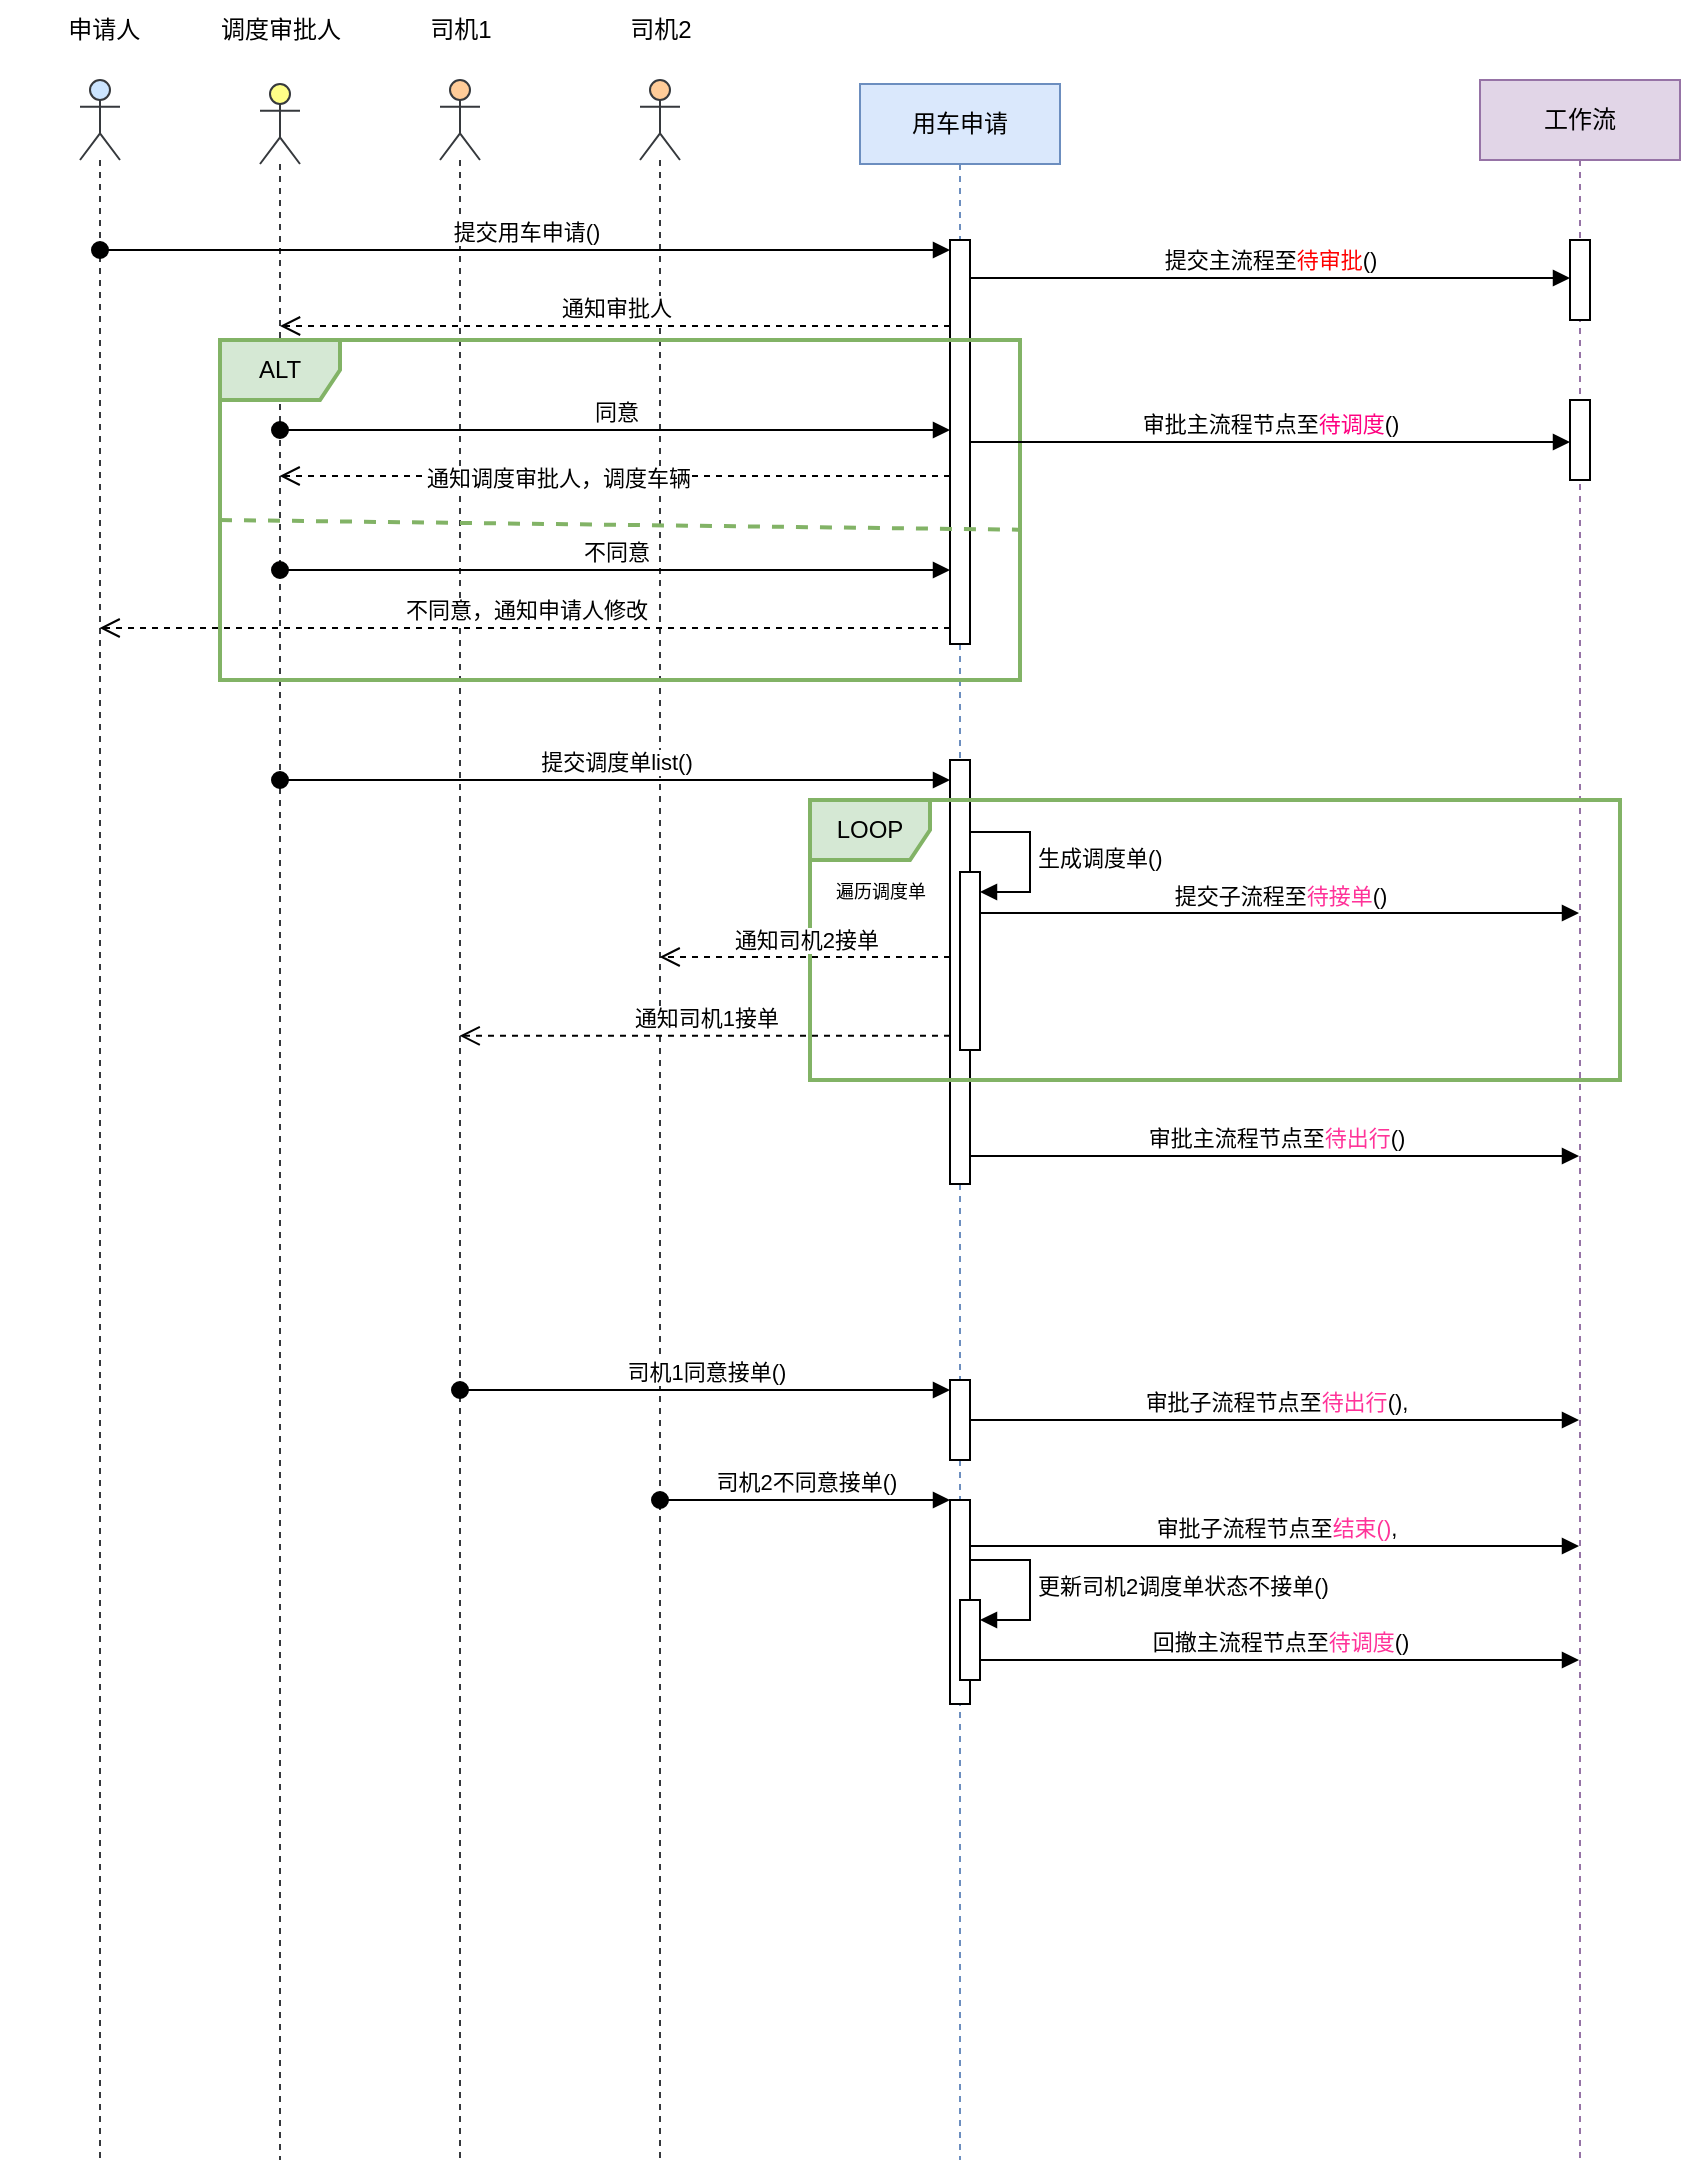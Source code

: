 <mxfile version="23.1.5" type="github">
  <diagram name="Page-1" id="2YBvvXClWsGukQMizWep">
    <mxGraphModel dx="1430" dy="757" grid="1" gridSize="10" guides="1" tooltips="1" connect="1" arrows="1" fold="1" page="1" pageScale="1" pageWidth="850" pageHeight="1100" math="0" shadow="0">
      <root>
        <mxCell id="0" />
        <mxCell id="1" parent="0" />
        <mxCell id="D4wGT1ROHJTCQSgqDbSM-2" value="" style="shape=umlLifeline;perimeter=lifelinePerimeter;whiteSpace=wrap;html=1;container=1;dropTarget=0;collapsible=0;recursiveResize=0;outlineConnect=0;portConstraint=eastwest;newEdgeStyle={&quot;curved&quot;:0,&quot;rounded&quot;:0};participant=umlActor;fillColor=#cce5ff;strokeColor=#36393d;" vertex="1" parent="1">
          <mxGeometry x="60" y="70" width="20" height="1040" as="geometry" />
        </mxCell>
        <mxCell id="D4wGT1ROHJTCQSgqDbSM-4" value="&amp;nbsp; &amp;nbsp; &amp;nbsp; &amp;nbsp;申请人" style="text;html=1;align=center;verticalAlign=middle;resizable=0;points=[];autosize=1;strokeColor=none;fillColor=none;" vertex="1" parent="1">
          <mxGeometry x="20" y="30" width="80" height="30" as="geometry" />
        </mxCell>
        <mxCell id="D4wGT1ROHJTCQSgqDbSM-5" value="" style="shape=umlLifeline;perimeter=lifelinePerimeter;whiteSpace=wrap;html=1;container=1;dropTarget=0;collapsible=0;recursiveResize=0;outlineConnect=0;portConstraint=eastwest;newEdgeStyle={&quot;curved&quot;:0,&quot;rounded&quot;:0};participant=umlActor;fillColor=#ffff88;strokeColor=#36393d;" vertex="1" parent="1">
          <mxGeometry x="150" y="72" width="20" height="1038" as="geometry" />
        </mxCell>
        <mxCell id="D4wGT1ROHJTCQSgqDbSM-6" value="调度审批人" style="text;html=1;align=center;verticalAlign=middle;resizable=0;points=[];autosize=1;strokeColor=none;fillColor=none;" vertex="1" parent="1">
          <mxGeometry x="120" y="30" width="80" height="30" as="geometry" />
        </mxCell>
        <mxCell id="D4wGT1ROHJTCQSgqDbSM-7" value="" style="shape=umlLifeline;perimeter=lifelinePerimeter;whiteSpace=wrap;html=1;container=1;dropTarget=0;collapsible=0;recursiveResize=0;outlineConnect=0;portConstraint=eastwest;newEdgeStyle={&quot;curved&quot;:0,&quot;rounded&quot;:0};participant=umlActor;fillColor=#ffcc99;strokeColor=#36393d;" vertex="1" parent="1">
          <mxGeometry x="240" y="70" width="20" height="1040" as="geometry" />
        </mxCell>
        <mxCell id="D4wGT1ROHJTCQSgqDbSM-8" value="司机1" style="text;html=1;align=center;verticalAlign=middle;resizable=0;points=[];autosize=1;strokeColor=none;fillColor=none;" vertex="1" parent="1">
          <mxGeometry x="225" y="30" width="50" height="30" as="geometry" />
        </mxCell>
        <mxCell id="D4wGT1ROHJTCQSgqDbSM-10" value="用车申请" style="shape=umlLifeline;perimeter=lifelinePerimeter;whiteSpace=wrap;html=1;container=1;dropTarget=0;collapsible=0;recursiveResize=0;outlineConnect=0;portConstraint=eastwest;newEdgeStyle={&quot;curved&quot;:0,&quot;rounded&quot;:0};fillColor=#dae8fc;strokeColor=#6c8ebf;" vertex="1" parent="1">
          <mxGeometry x="450" y="72" width="100" height="1038" as="geometry" />
        </mxCell>
        <mxCell id="D4wGT1ROHJTCQSgqDbSM-14" value="" style="html=1;points=[[0,0,0,0,5],[0,1,0,0,-5],[1,0,0,0,5],[1,1,0,0,-5]];perimeter=orthogonalPerimeter;outlineConnect=0;targetShapes=umlLifeline;portConstraint=eastwest;newEdgeStyle={&quot;curved&quot;:0,&quot;rounded&quot;:0};" vertex="1" parent="D4wGT1ROHJTCQSgqDbSM-10">
          <mxGeometry x="45" y="78" width="10" height="202" as="geometry" />
        </mxCell>
        <mxCell id="D4wGT1ROHJTCQSgqDbSM-32" value="" style="html=1;points=[[0,0,0,0,5],[0,1,0,0,-5],[1,0,0,0,5],[1,1,0,0,-5]];perimeter=orthogonalPerimeter;outlineConnect=0;targetShapes=umlLifeline;portConstraint=eastwest;newEdgeStyle={&quot;curved&quot;:0,&quot;rounded&quot;:0};" vertex="1" parent="D4wGT1ROHJTCQSgqDbSM-10">
          <mxGeometry x="45" y="338" width="10" height="212" as="geometry" />
        </mxCell>
        <mxCell id="D4wGT1ROHJTCQSgqDbSM-37" value="" style="html=1;points=[[0,0,0,0,5],[0,1,0,0,-5],[1,0,0,0,5],[1,1,0,0,-5]];perimeter=orthogonalPerimeter;outlineConnect=0;targetShapes=umlLifeline;portConstraint=eastwest;newEdgeStyle={&quot;curved&quot;:0,&quot;rounded&quot;:0};" vertex="1" parent="D4wGT1ROHJTCQSgqDbSM-10">
          <mxGeometry x="50" y="394" width="10" height="89" as="geometry" />
        </mxCell>
        <mxCell id="D4wGT1ROHJTCQSgqDbSM-38" value="生成调度单()" style="html=1;align=left;spacingLeft=2;endArrow=block;rounded=0;edgeStyle=orthogonalEdgeStyle;curved=0;rounded=0;" edge="1" target="D4wGT1ROHJTCQSgqDbSM-37" parent="D4wGT1ROHJTCQSgqDbSM-10">
          <mxGeometry x="0.005" relative="1" as="geometry">
            <mxPoint x="55" y="374" as="sourcePoint" />
            <Array as="points">
              <mxPoint x="85" y="404" />
            </Array>
            <mxPoint as="offset" />
          </mxGeometry>
        </mxCell>
        <mxCell id="D4wGT1ROHJTCQSgqDbSM-57" value="" style="html=1;points=[[0,0,0,0,5],[0,1,0,0,-5],[1,0,0,0,5],[1,1,0,0,-5]];perimeter=orthogonalPerimeter;outlineConnect=0;targetShapes=umlLifeline;portConstraint=eastwest;newEdgeStyle={&quot;curved&quot;:0,&quot;rounded&quot;:0};" vertex="1" parent="D4wGT1ROHJTCQSgqDbSM-10">
          <mxGeometry x="45" y="648" width="10" height="40" as="geometry" />
        </mxCell>
        <mxCell id="D4wGT1ROHJTCQSgqDbSM-64" value="" style="html=1;points=[[0,0,0,0,5],[0,1,0,0,-5],[1,0,0,0,5],[1,1,0,0,-5]];perimeter=orthogonalPerimeter;outlineConnect=0;targetShapes=umlLifeline;portConstraint=eastwest;newEdgeStyle={&quot;curved&quot;:0,&quot;rounded&quot;:0};" vertex="1" parent="D4wGT1ROHJTCQSgqDbSM-10">
          <mxGeometry x="45" y="708" width="10" height="102" as="geometry" />
        </mxCell>
        <mxCell id="D4wGT1ROHJTCQSgqDbSM-65" value="" style="html=1;points=[[0,0,0,0,5],[0,1,0,0,-5],[1,0,0,0,5],[1,1,0,0,-5]];perimeter=orthogonalPerimeter;outlineConnect=0;targetShapes=umlLifeline;portConstraint=eastwest;newEdgeStyle={&quot;curved&quot;:0,&quot;rounded&quot;:0};" vertex="1" parent="D4wGT1ROHJTCQSgqDbSM-10">
          <mxGeometry x="50" y="758" width="10" height="40" as="geometry" />
        </mxCell>
        <mxCell id="D4wGT1ROHJTCQSgqDbSM-66" value="更新司机2调度单状态不接单()" style="html=1;align=left;spacingLeft=2;endArrow=block;rounded=0;edgeStyle=orthogonalEdgeStyle;curved=0;rounded=0;" edge="1" target="D4wGT1ROHJTCQSgqDbSM-65" parent="D4wGT1ROHJTCQSgqDbSM-10">
          <mxGeometry relative="1" as="geometry">
            <mxPoint x="55" y="738" as="sourcePoint" />
            <Array as="points">
              <mxPoint x="85" y="768" />
            </Array>
          </mxGeometry>
        </mxCell>
        <mxCell id="D4wGT1ROHJTCQSgqDbSM-11" value="" style="shape=umlLifeline;perimeter=lifelinePerimeter;whiteSpace=wrap;html=1;container=1;dropTarget=0;collapsible=0;recursiveResize=0;outlineConnect=0;portConstraint=eastwest;newEdgeStyle={&quot;curved&quot;:0,&quot;rounded&quot;:0};participant=umlActor;fillColor=#ffcc99;strokeColor=#36393d;" vertex="1" parent="1">
          <mxGeometry x="340" y="70" width="20" height="1040" as="geometry" />
        </mxCell>
        <mxCell id="D4wGT1ROHJTCQSgqDbSM-13" value="司机2" style="text;html=1;align=center;verticalAlign=middle;resizable=0;points=[];autosize=1;strokeColor=none;fillColor=none;" vertex="1" parent="1">
          <mxGeometry x="325" y="30" width="50" height="30" as="geometry" />
        </mxCell>
        <mxCell id="D4wGT1ROHJTCQSgqDbSM-15" value="提交用车申请()" style="html=1;verticalAlign=bottom;startArrow=oval;endArrow=block;startSize=8;curved=0;rounded=0;entryX=0;entryY=0;entryDx=0;entryDy=5;" edge="1" target="D4wGT1ROHJTCQSgqDbSM-14" parent="1" source="D4wGT1ROHJTCQSgqDbSM-2">
          <mxGeometry x="-0.001" relative="1" as="geometry">
            <mxPoint x="425" y="155" as="sourcePoint" />
            <mxPoint as="offset" />
          </mxGeometry>
        </mxCell>
        <mxCell id="D4wGT1ROHJTCQSgqDbSM-18" value="通知审批人" style="html=1;verticalAlign=bottom;endArrow=open;dashed=1;endSize=8;curved=0;rounded=0;" edge="1" parent="1" target="D4wGT1ROHJTCQSgqDbSM-5">
          <mxGeometry relative="1" as="geometry">
            <mxPoint x="495" y="193.0" as="sourcePoint" />
            <mxPoint x="165" y="193.0" as="targetPoint" />
          </mxGeometry>
        </mxCell>
        <mxCell id="D4wGT1ROHJTCQSgqDbSM-19" value="同意" style="html=1;verticalAlign=bottom;startArrow=oval;startFill=1;endArrow=block;startSize=8;curved=0;rounded=0;" edge="1" parent="1">
          <mxGeometry width="60" relative="1" as="geometry">
            <mxPoint x="160" y="245" as="sourcePoint" />
            <mxPoint x="495" y="245.0" as="targetPoint" />
          </mxGeometry>
        </mxCell>
        <mxCell id="D4wGT1ROHJTCQSgqDbSM-25" value="不同意，通知申请人修改" style="html=1;verticalAlign=bottom;endArrow=open;dashed=1;endSize=8;curved=0;rounded=0;" edge="1" parent="1" source="D4wGT1ROHJTCQSgqDbSM-14">
          <mxGeometry relative="1" as="geometry">
            <mxPoint x="500" y="344" as="sourcePoint" />
            <mxPoint x="69.81" y="344" as="targetPoint" />
          </mxGeometry>
        </mxCell>
        <mxCell id="D4wGT1ROHJTCQSgqDbSM-27" value="ALT" style="shape=umlFrame;whiteSpace=wrap;html=1;pointerEvents=0;fillColor=#d5e8d4;strokeColor=#82b366;strokeWidth=2;" vertex="1" parent="1">
          <mxGeometry x="130" y="200" width="400" height="170" as="geometry" />
        </mxCell>
        <mxCell id="D4wGT1ROHJTCQSgqDbSM-28" value="" style="endArrow=none;startArrow=none;endFill=0;startFill=0;endSize=8;html=1;verticalAlign=bottom;dashed=1;labelBackgroundColor=none;rounded=0;entryX=1.002;entryY=0.558;entryDx=0;entryDy=0;entryPerimeter=0;fillColor=#d5e8d4;strokeColor=#82b366;strokeWidth=2;" edge="1" parent="1" target="D4wGT1ROHJTCQSgqDbSM-27">
          <mxGeometry width="160" relative="1" as="geometry">
            <mxPoint x="130" y="290" as="sourcePoint" />
            <mxPoint x="520" y="290" as="targetPoint" />
          </mxGeometry>
        </mxCell>
        <mxCell id="D4wGT1ROHJTCQSgqDbSM-29" value="不同意" style="html=1;verticalAlign=bottom;startArrow=oval;startFill=1;endArrow=block;startSize=8;curved=0;rounded=0;" edge="1" parent="1">
          <mxGeometry width="60" relative="1" as="geometry">
            <mxPoint x="160" y="315" as="sourcePoint" />
            <mxPoint x="495" y="315" as="targetPoint" />
          </mxGeometry>
        </mxCell>
        <mxCell id="D4wGT1ROHJTCQSgqDbSM-30" value="" style="html=1;verticalAlign=bottom;endArrow=open;dashed=1;endSize=8;curved=0;rounded=0;" edge="1" parent="1">
          <mxGeometry relative="1" as="geometry">
            <mxPoint x="495" y="268" as="sourcePoint" />
            <mxPoint x="159.81" y="268" as="targetPoint" />
          </mxGeometry>
        </mxCell>
        <mxCell id="D4wGT1ROHJTCQSgqDbSM-31" value="通知调度审批人，调度车辆" style="edgeLabel;html=1;align=center;verticalAlign=middle;resizable=0;points=[];" vertex="1" connectable="0" parent="D4wGT1ROHJTCQSgqDbSM-30">
          <mxGeometry x="0.17" y="1" relative="1" as="geometry">
            <mxPoint as="offset" />
          </mxGeometry>
        </mxCell>
        <mxCell id="D4wGT1ROHJTCQSgqDbSM-36" value="提交调度单list()" style="html=1;verticalAlign=bottom;startArrow=oval;startFill=1;endArrow=block;startSize=8;curved=0;rounded=0;" edge="1" parent="1">
          <mxGeometry width="60" relative="1" as="geometry">
            <mxPoint x="160" y="420" as="sourcePoint" />
            <mxPoint x="495" y="420" as="targetPoint" />
          </mxGeometry>
        </mxCell>
        <mxCell id="D4wGT1ROHJTCQSgqDbSM-39" value="工作流" style="shape=umlLifeline;perimeter=lifelinePerimeter;whiteSpace=wrap;html=1;container=1;dropTarget=0;collapsible=0;recursiveResize=0;outlineConnect=0;portConstraint=eastwest;newEdgeStyle={&quot;curved&quot;:0,&quot;rounded&quot;:0};fillColor=#e1d5e7;strokeColor=#9673a6;" vertex="1" parent="1">
          <mxGeometry x="760" y="70" width="100" height="1040" as="geometry" />
        </mxCell>
        <mxCell id="D4wGT1ROHJTCQSgqDbSM-44" value="" style="html=1;points=[[0,0,0,0,5],[0,1,0,0,-5],[1,0,0,0,5],[1,1,0,0,-5]];perimeter=orthogonalPerimeter;outlineConnect=0;targetShapes=umlLifeline;portConstraint=eastwest;newEdgeStyle={&quot;curved&quot;:0,&quot;rounded&quot;:0};" vertex="1" parent="D4wGT1ROHJTCQSgqDbSM-39">
          <mxGeometry x="45" y="80" width="10" height="40" as="geometry" />
        </mxCell>
        <mxCell id="D4wGT1ROHJTCQSgqDbSM-46" value="" style="html=1;points=[[0,0,0,0,5],[0,1,0,0,-5],[1,0,0,0,5],[1,1,0,0,-5]];perimeter=orthogonalPerimeter;outlineConnect=0;targetShapes=umlLifeline;portConstraint=eastwest;newEdgeStyle={&quot;curved&quot;:0,&quot;rounded&quot;:0};" vertex="1" parent="D4wGT1ROHJTCQSgqDbSM-39">
          <mxGeometry x="45" y="160" width="10" height="40" as="geometry" />
        </mxCell>
        <mxCell id="D4wGT1ROHJTCQSgqDbSM-43" value="提交主流程至&lt;font color=&quot;#ff0000&quot;&gt;待审批&lt;/font&gt;()" style="html=1;verticalAlign=bottom;endArrow=block;curved=0;rounded=0;" edge="1" parent="1" target="D4wGT1ROHJTCQSgqDbSM-44">
          <mxGeometry width="80" relative="1" as="geometry">
            <mxPoint x="505" y="169" as="sourcePoint" />
            <mxPoint x="809.5" y="169" as="targetPoint" />
          </mxGeometry>
        </mxCell>
        <mxCell id="D4wGT1ROHJTCQSgqDbSM-45" value="审批主流程节点至&lt;font color=&quot;#ff0080&quot;&gt;待调度&lt;/font&gt;()" style="html=1;verticalAlign=bottom;endArrow=block;curved=0;rounded=0;" edge="1" parent="1" source="D4wGT1ROHJTCQSgqDbSM-14" target="D4wGT1ROHJTCQSgqDbSM-46">
          <mxGeometry width="80" relative="1" as="geometry">
            <mxPoint x="540" y="250" as="sourcePoint" />
            <mxPoint x="620" y="250" as="targetPoint" />
          </mxGeometry>
        </mxCell>
        <mxCell id="D4wGT1ROHJTCQSgqDbSM-47" value="LOOP" style="shape=umlFrame;whiteSpace=wrap;html=1;pointerEvents=0;fillColor=#d5e8d4;strokeColor=#82b366;strokeWidth=2;" vertex="1" parent="1">
          <mxGeometry x="425" y="430" width="405" height="140" as="geometry" />
        </mxCell>
        <mxCell id="D4wGT1ROHJTCQSgqDbSM-48" value="&lt;font style=&quot;font-size: 9px;&quot;&gt;遍历调度单&lt;/font&gt;" style="text;html=1;align=center;verticalAlign=middle;resizable=0;points=[];autosize=1;strokeColor=none;fillColor=none;" vertex="1" parent="1">
          <mxGeometry x="425" y="460" width="70" height="30" as="geometry" />
        </mxCell>
        <mxCell id="D4wGT1ROHJTCQSgqDbSM-49" value="提交子流程至&lt;font color=&quot;#ff3399&quot;&gt;待接单&lt;/font&gt;()" style="html=1;verticalAlign=bottom;endArrow=block;curved=0;rounded=0;" edge="1" parent="1">
          <mxGeometry width="80" relative="1" as="geometry">
            <mxPoint x="510" y="486.5" as="sourcePoint" />
            <mxPoint x="809.5" y="486.5" as="targetPoint" />
          </mxGeometry>
        </mxCell>
        <mxCell id="D4wGT1ROHJTCQSgqDbSM-50" value="审批主流程节点至&lt;font color=&quot;#ff3399&quot;&gt;待出行&lt;/font&gt;()" style="html=1;verticalAlign=bottom;endArrow=block;curved=0;rounded=0;" edge="1" parent="1">
          <mxGeometry width="80" relative="1" as="geometry">
            <mxPoint x="505" y="608" as="sourcePoint" />
            <mxPoint x="809.5" y="608" as="targetPoint" />
          </mxGeometry>
        </mxCell>
        <mxCell id="D4wGT1ROHJTCQSgqDbSM-55" value="通知司机1接单" style="html=1;verticalAlign=bottom;endArrow=open;dashed=1;endSize=8;curved=0;rounded=0;" edge="1" parent="1" source="D4wGT1ROHJTCQSgqDbSM-32">
          <mxGeometry relative="1" as="geometry">
            <mxPoint x="500" y="547.93" as="sourcePoint" />
            <mxPoint x="249.81" y="547.93" as="targetPoint" />
          </mxGeometry>
        </mxCell>
        <mxCell id="D4wGT1ROHJTCQSgqDbSM-56" value="通知司机2接单" style="html=1;verticalAlign=bottom;endArrow=open;dashed=1;endSize=8;curved=0;rounded=0;" edge="1" parent="1">
          <mxGeometry relative="1" as="geometry">
            <mxPoint x="495" y="508.5" as="sourcePoint" />
            <mxPoint x="349.81" y="508.5" as="targetPoint" />
          </mxGeometry>
        </mxCell>
        <mxCell id="D4wGT1ROHJTCQSgqDbSM-58" value="司机1同意接单()" style="html=1;verticalAlign=bottom;startArrow=oval;endArrow=block;startSize=8;curved=0;rounded=0;entryX=0;entryY=0;entryDx=0;entryDy=5;" edge="1" target="D4wGT1ROHJTCQSgqDbSM-57" parent="1" source="D4wGT1ROHJTCQSgqDbSM-7">
          <mxGeometry relative="1" as="geometry">
            <mxPoint x="585" y="795" as="sourcePoint" />
          </mxGeometry>
        </mxCell>
        <mxCell id="D4wGT1ROHJTCQSgqDbSM-59" value="审批子流程节点至&lt;font color=&quot;#ff3399&quot;&gt;待出行&lt;/font&gt;()," style="html=1;verticalAlign=bottom;endArrow=block;curved=0;rounded=0;" edge="1" parent="1" source="D4wGT1ROHJTCQSgqDbSM-57" target="D4wGT1ROHJTCQSgqDbSM-39">
          <mxGeometry width="80" relative="1" as="geometry">
            <mxPoint x="665" y="813" as="sourcePoint" />
            <mxPoint x="809.5" y="813" as="targetPoint" />
          </mxGeometry>
        </mxCell>
        <mxCell id="D4wGT1ROHJTCQSgqDbSM-61" value="司机2不同意接单()" style="html=1;verticalAlign=bottom;startArrow=oval;endArrow=block;startSize=8;curved=0;rounded=0;" edge="1" parent="1" target="D4wGT1ROHJTCQSgqDbSM-64" source="D4wGT1ROHJTCQSgqDbSM-11">
          <mxGeometry relative="1" as="geometry">
            <mxPoint x="260" y="865" as="sourcePoint" />
            <mxPoint x="655" y="865" as="targetPoint" />
          </mxGeometry>
        </mxCell>
        <mxCell id="D4wGT1ROHJTCQSgqDbSM-62" value="审批子流程节点至&lt;font color=&quot;#ff3399&quot;&gt;结束()&lt;/font&gt;," style="html=1;verticalAlign=bottom;endArrow=block;curved=0;rounded=0;" edge="1" parent="1">
          <mxGeometry x="0.002" width="80" relative="1" as="geometry">
            <mxPoint x="505" y="803" as="sourcePoint" />
            <mxPoint x="809.5" y="803" as="targetPoint" />
            <mxPoint as="offset" />
          </mxGeometry>
        </mxCell>
        <mxCell id="D4wGT1ROHJTCQSgqDbSM-67" value="回撤主流程节点至&lt;font color=&quot;#ff3399&quot;&gt;待调度&lt;/font&gt;()" style="html=1;verticalAlign=bottom;endArrow=block;curved=0;rounded=0;" edge="1" parent="1" target="D4wGT1ROHJTCQSgqDbSM-39">
          <mxGeometry width="80" relative="1" as="geometry">
            <mxPoint x="510" y="860" as="sourcePoint" />
            <mxPoint x="590" y="860" as="targetPoint" />
          </mxGeometry>
        </mxCell>
      </root>
    </mxGraphModel>
  </diagram>
</mxfile>
